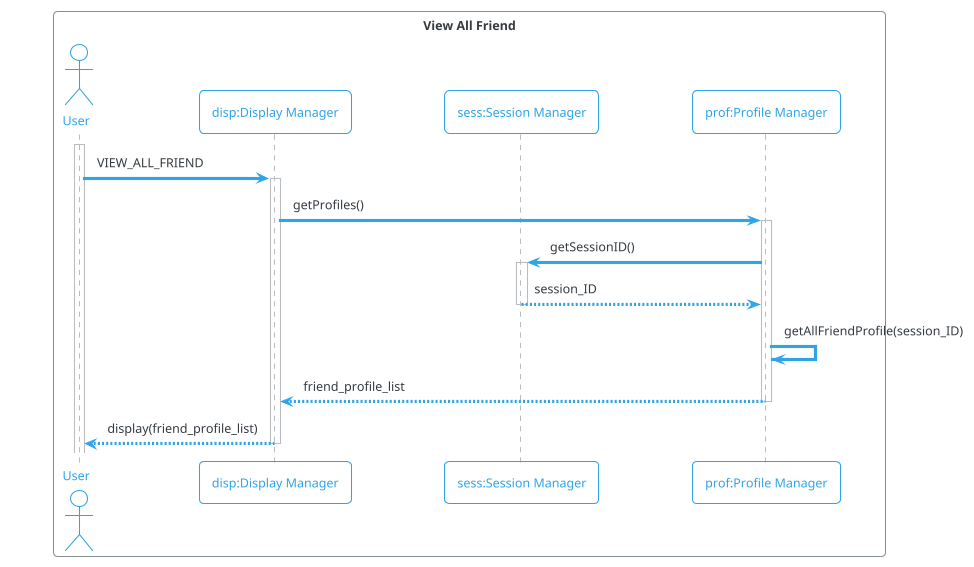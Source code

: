 @startuml
!theme cerulean-outline
box "View All Friend"
actor "User" as user
participant "disp:Display Manager" as disp
participant "sess:Session Manager" as sess
participant "prof:Profile Manager" as prof
end box
activate user
user -> disp ++ : VIEW_ALL_FRIEND
disp -> prof ++ : getProfiles()
prof -> sess ++ : getSessionID()
sess --> prof -- : session_ID
prof -> prof : getAllFriendProfile(session_ID)
prof --> disp -- : friend_profile_list
disp --> user -- : display(friend_profile_list)
@enduml
